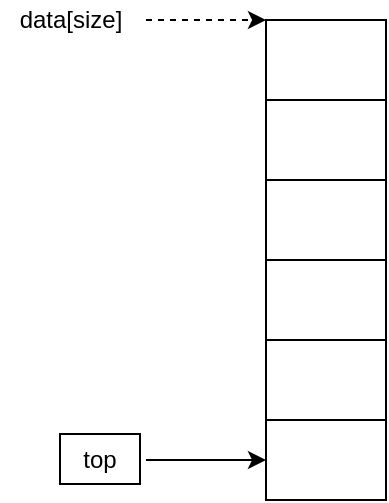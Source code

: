 <mxfile version="14.5.1" type="device" pages="2"><diagram id="Gd_ocVX1H2c2LT8qHoc_" name="顺序栈"><mxGraphModel dx="1422" dy="822" grid="1" gridSize="10" guides="1" tooltips="1" connect="1" arrows="1" fold="1" page="1" pageScale="1" pageWidth="827" pageHeight="1169" math="0" shadow="0"><root><mxCell id="0"/><mxCell id="1" parent="0"/><mxCell id="reevtKjvZKbgUkVQHlrc-2" value="" style="shape=table;html=1;whiteSpace=wrap;startSize=0;container=1;collapsible=0;childLayout=tableLayout;" vertex="1" parent="1"><mxGeometry x="320" y="150" width="60" height="240" as="geometry"/></mxCell><mxCell id="reevtKjvZKbgUkVQHlrc-3" value="" style="shape=partialRectangle;html=1;whiteSpace=wrap;collapsible=0;dropTarget=0;pointerEvents=0;fillColor=none;top=0;left=0;bottom=0;right=0;points=[[0,0.5],[1,0.5]];portConstraint=eastwest;" vertex="1" parent="reevtKjvZKbgUkVQHlrc-2"><mxGeometry width="60" height="40" as="geometry"/></mxCell><mxCell id="reevtKjvZKbgUkVQHlrc-4" value="" style="shape=partialRectangle;html=1;whiteSpace=wrap;connectable=0;overflow=hidden;fillColor=none;top=0;left=0;bottom=0;right=0;" vertex="1" parent="reevtKjvZKbgUkVQHlrc-3"><mxGeometry width="60" height="40" as="geometry"/></mxCell><mxCell id="reevtKjvZKbgUkVQHlrc-5" value="" style="shape=partialRectangle;html=1;whiteSpace=wrap;collapsible=0;dropTarget=0;pointerEvents=0;fillColor=none;top=0;left=0;bottom=0;right=0;points=[[0,0.5],[1,0.5]];portConstraint=eastwest;" vertex="1" parent="reevtKjvZKbgUkVQHlrc-2"><mxGeometry y="40" width="60" height="40" as="geometry"/></mxCell><mxCell id="reevtKjvZKbgUkVQHlrc-6" value="" style="shape=partialRectangle;html=1;whiteSpace=wrap;connectable=0;overflow=hidden;fillColor=none;top=0;left=0;bottom=0;right=0;" vertex="1" parent="reevtKjvZKbgUkVQHlrc-5"><mxGeometry width="60" height="40" as="geometry"/></mxCell><mxCell id="reevtKjvZKbgUkVQHlrc-7" value="" style="shape=partialRectangle;html=1;whiteSpace=wrap;collapsible=0;dropTarget=0;pointerEvents=0;fillColor=none;top=0;left=0;bottom=0;right=0;points=[[0,0.5],[1,0.5]];portConstraint=eastwest;" vertex="1" parent="reevtKjvZKbgUkVQHlrc-2"><mxGeometry y="80" width="60" height="40" as="geometry"/></mxCell><mxCell id="reevtKjvZKbgUkVQHlrc-8" value="" style="shape=partialRectangle;html=1;whiteSpace=wrap;connectable=0;overflow=hidden;fillColor=none;top=0;left=0;bottom=0;right=0;" vertex="1" parent="reevtKjvZKbgUkVQHlrc-7"><mxGeometry width="60" height="40" as="geometry"/></mxCell><mxCell id="reevtKjvZKbgUkVQHlrc-9" value="" style="shape=partialRectangle;html=1;whiteSpace=wrap;collapsible=0;dropTarget=0;pointerEvents=0;fillColor=none;top=0;left=0;bottom=0;right=0;points=[[0,0.5],[1,0.5]];portConstraint=eastwest;" vertex="1" parent="reevtKjvZKbgUkVQHlrc-2"><mxGeometry y="120" width="60" height="40" as="geometry"/></mxCell><mxCell id="reevtKjvZKbgUkVQHlrc-10" value="" style="shape=partialRectangle;html=1;whiteSpace=wrap;connectable=0;overflow=hidden;fillColor=none;top=0;left=0;bottom=0;right=0;" vertex="1" parent="reevtKjvZKbgUkVQHlrc-9"><mxGeometry width="60" height="40" as="geometry"/></mxCell><mxCell id="reevtKjvZKbgUkVQHlrc-11" value="" style="shape=partialRectangle;html=1;whiteSpace=wrap;collapsible=0;dropTarget=0;pointerEvents=0;fillColor=none;top=0;left=0;bottom=0;right=0;points=[[0,0.5],[1,0.5]];portConstraint=eastwest;" vertex="1" parent="reevtKjvZKbgUkVQHlrc-2"><mxGeometry y="160" width="60" height="40" as="geometry"/></mxCell><mxCell id="reevtKjvZKbgUkVQHlrc-12" value="" style="shape=partialRectangle;html=1;whiteSpace=wrap;connectable=0;overflow=hidden;fillColor=none;top=0;left=0;bottom=0;right=0;" vertex="1" parent="reevtKjvZKbgUkVQHlrc-11"><mxGeometry width="60" height="40" as="geometry"/></mxCell><mxCell id="reevtKjvZKbgUkVQHlrc-13" value="" style="shape=partialRectangle;html=1;whiteSpace=wrap;collapsible=0;dropTarget=0;pointerEvents=0;fillColor=none;top=0;left=0;bottom=0;right=0;points=[[0,0.5],[1,0.5]];portConstraint=eastwest;" vertex="1" parent="reevtKjvZKbgUkVQHlrc-2"><mxGeometry y="200" width="60" height="40" as="geometry"/></mxCell><mxCell id="reevtKjvZKbgUkVQHlrc-14" value="" style="shape=partialRectangle;html=1;whiteSpace=wrap;connectable=0;overflow=hidden;fillColor=none;top=0;left=0;bottom=0;right=0;" vertex="1" parent="reevtKjvZKbgUkVQHlrc-13"><mxGeometry width="60" height="40" as="geometry"/></mxCell><mxCell id="reevtKjvZKbgUkVQHlrc-15" value="" style="endArrow=classic;html=1;" edge="1" parent="1"><mxGeometry width="50" height="50" relative="1" as="geometry"><mxPoint x="260" y="370" as="sourcePoint"/><mxPoint x="320" y="370" as="targetPoint"/></mxGeometry></mxCell><mxCell id="reevtKjvZKbgUkVQHlrc-16" value="top" style="rounded=0;whiteSpace=wrap;html=1;" vertex="1" parent="1"><mxGeometry x="217" y="357" width="40" height="25" as="geometry"/></mxCell><mxCell id="reevtKjvZKbgUkVQHlrc-17" value="data[size]" style="text;html=1;resizable=0;autosize=1;align=center;verticalAlign=middle;points=[];fillColor=none;strokeColor=none;rounded=0;" vertex="1" parent="1"><mxGeometry x="187" y="140" width="70" height="20" as="geometry"/></mxCell><mxCell id="reevtKjvZKbgUkVQHlrc-18" value="" style="endArrow=classic;html=1;dashed=1;" edge="1" parent="1"><mxGeometry width="50" height="50" relative="1" as="geometry"><mxPoint x="260" y="150" as="sourcePoint"/><mxPoint x="320" y="150" as="targetPoint"/></mxGeometry></mxCell></root></mxGraphModel></diagram><diagram id="n_lirZeUcLpS-wpbwVKS" name="链栈"><mxGraphModel dx="1422" dy="822" grid="1" gridSize="10" guides="1" tooltips="1" connect="1" arrows="1" fold="1" page="1" pageScale="1" pageWidth="827" pageHeight="1169" math="0" shadow="0"><root><mxCell id="aksADVszV8m_pggX6S7X-0"/><mxCell id="aksADVszV8m_pggX6S7X-1" parent="aksADVszV8m_pggX6S7X-0"/><mxCell id="aksADVszV8m_pggX6S7X-3" value="" style="shape=table;html=1;whiteSpace=wrap;startSize=0;container=1;collapsible=0;childLayout=tableLayout;" vertex="1" parent="aksADVszV8m_pggX6S7X-1"><mxGeometry x="280" y="220" width="120" height="40" as="geometry"/></mxCell><mxCell id="aksADVszV8m_pggX6S7X-4" value="" style="shape=partialRectangle;html=1;whiteSpace=wrap;collapsible=0;dropTarget=0;pointerEvents=0;fillColor=none;top=0;left=0;bottom=0;right=0;points=[[0,0.5],[1,0.5]];portConstraint=eastwest;" vertex="1" parent="aksADVszV8m_pggX6S7X-3"><mxGeometry width="120" height="40" as="geometry"/></mxCell><mxCell id="aksADVszV8m_pggX6S7X-5" value="data" style="shape=partialRectangle;html=1;whiteSpace=wrap;connectable=0;overflow=hidden;fillColor=none;top=0;left=0;bottom=0;right=0;" vertex="1" parent="aksADVszV8m_pggX6S7X-4"><mxGeometry width="60" height="40" as="geometry"/></mxCell><mxCell id="aksADVszV8m_pggX6S7X-6" value="next" style="shape=partialRectangle;html=1;whiteSpace=wrap;connectable=0;overflow=hidden;fillColor=none;top=0;left=0;bottom=0;right=0;" vertex="1" parent="aksADVszV8m_pggX6S7X-4"><mxGeometry x="60" width="60" height="40" as="geometry"/></mxCell><mxCell id="aksADVszV8m_pggX6S7X-7" value="" style="shape=table;html=1;whiteSpace=wrap;startSize=0;container=1;collapsible=0;childLayout=tableLayout;" vertex="1" parent="aksADVszV8m_pggX6S7X-1"><mxGeometry x="280" y="70" width="120" height="40" as="geometry"/></mxCell><mxCell id="aksADVszV8m_pggX6S7X-8" value="" style="shape=partialRectangle;html=1;whiteSpace=wrap;collapsible=0;dropTarget=0;pointerEvents=0;fillColor=none;top=0;left=0;bottom=0;right=0;points=[[0,0.5],[1,0.5]];portConstraint=eastwest;" vertex="1" parent="aksADVszV8m_pggX6S7X-7"><mxGeometry width="120" height="40" as="geometry"/></mxCell><mxCell id="aksADVszV8m_pggX6S7X-9" value="size" style="shape=partialRectangle;html=1;whiteSpace=wrap;connectable=0;overflow=hidden;fillColor=none;top=0;left=0;bottom=0;right=0;" vertex="1" parent="aksADVszV8m_pggX6S7X-8"><mxGeometry width="60" height="40" as="geometry"/></mxCell><mxCell id="aksADVszV8m_pggX6S7X-10" value="top" style="shape=partialRectangle;html=1;whiteSpace=wrap;connectable=0;overflow=hidden;fillColor=none;top=0;left=0;bottom=0;right=0;" vertex="1" parent="aksADVszV8m_pggX6S7X-8"><mxGeometry x="60" width="60" height="40" as="geometry"/></mxCell><mxCell id="aksADVszV8m_pggX6S7X-15" style="edgeStyle=orthogonalEdgeStyle;rounded=0;orthogonalLoop=1;jettySize=auto;html=1;exitX=1;exitY=0.5;exitDx=0;exitDy=0;entryX=0;entryY=0.5;entryDx=0;entryDy=0;dashed=1;" edge="1" parent="aksADVszV8m_pggX6S7X-1" source="aksADVszV8m_pggX6S7X-8" target="aksADVszV8m_pggX6S7X-4"><mxGeometry relative="1" as="geometry"/></mxCell><mxCell id="aksADVszV8m_pggX6S7X-35" value="&lt;font style=&quot;font-size: 24px&quot;&gt;X&lt;/font&gt;" style="edgeLabel;html=1;align=center;verticalAlign=middle;resizable=0;points=[];fontColor=#FF0000;" vertex="1" connectable="0" parent="aksADVszV8m_pggX6S7X-15"><mxGeometry x="-0.206" y="1" relative="1" as="geometry"><mxPoint as="offset"/></mxGeometry></mxCell><mxCell id="aksADVszV8m_pggX6S7X-16" value="" style="shape=table;html=1;whiteSpace=wrap;startSize=0;container=1;collapsible=0;childLayout=tableLayout;" vertex="1" parent="aksADVszV8m_pggX6S7X-1"><mxGeometry x="280" y="300" width="120" height="40" as="geometry"/></mxCell><mxCell id="aksADVszV8m_pggX6S7X-17" value="" style="shape=partialRectangle;html=1;whiteSpace=wrap;collapsible=0;dropTarget=0;pointerEvents=0;fillColor=none;top=0;left=0;bottom=0;right=0;points=[[0,0.5],[1,0.5]];portConstraint=eastwest;" vertex="1" parent="aksADVszV8m_pggX6S7X-16"><mxGeometry width="120" height="40" as="geometry"/></mxCell><mxCell id="aksADVszV8m_pggX6S7X-18" value="data" style="shape=partialRectangle;html=1;whiteSpace=wrap;connectable=0;overflow=hidden;fillColor=none;top=0;left=0;bottom=0;right=0;" vertex="1" parent="aksADVszV8m_pggX6S7X-17"><mxGeometry width="60" height="40" as="geometry"/></mxCell><mxCell id="aksADVszV8m_pggX6S7X-19" value="next" style="shape=partialRectangle;html=1;whiteSpace=wrap;connectable=0;overflow=hidden;fillColor=none;top=0;left=0;bottom=0;right=0;" vertex="1" parent="aksADVszV8m_pggX6S7X-17"><mxGeometry x="60" width="60" height="40" as="geometry"/></mxCell><mxCell id="aksADVszV8m_pggX6S7X-20" style="edgeStyle=orthogonalEdgeStyle;rounded=0;orthogonalLoop=1;jettySize=auto;html=1;exitX=1;exitY=0.5;exitDx=0;exitDy=0;entryX=0;entryY=0.5;entryDx=0;entryDy=0;dashed=1;" edge="1" parent="aksADVszV8m_pggX6S7X-1" source="aksADVszV8m_pggX6S7X-4" target="aksADVszV8m_pggX6S7X-17"><mxGeometry relative="1" as="geometry"/></mxCell><mxCell id="aksADVszV8m_pggX6S7X-25" value="" style="shape=table;html=1;whiteSpace=wrap;startSize=0;container=1;collapsible=0;childLayout=tableLayout;" vertex="1" parent="aksADVszV8m_pggX6S7X-1"><mxGeometry x="280" y="380" width="60" height="40" as="geometry"/></mxCell><mxCell id="aksADVszV8m_pggX6S7X-26" value="" style="shape=partialRectangle;html=1;whiteSpace=wrap;collapsible=0;dropTarget=0;pointerEvents=0;fillColor=none;top=0;left=0;bottom=0;right=0;points=[[0,0.5],[1,0.5]];portConstraint=eastwest;" vertex="1" parent="aksADVszV8m_pggX6S7X-25"><mxGeometry width="60" height="40" as="geometry"/></mxCell><mxCell id="aksADVszV8m_pggX6S7X-27" value="NULL" style="shape=partialRectangle;html=1;whiteSpace=wrap;connectable=0;overflow=hidden;fillColor=none;top=0;left=0;bottom=0;right=0;" vertex="1" parent="aksADVszV8m_pggX6S7X-26"><mxGeometry width="60" height="40" as="geometry"/></mxCell><mxCell id="aksADVszV8m_pggX6S7X-28" style="edgeStyle=orthogonalEdgeStyle;rounded=0;orthogonalLoop=1;jettySize=auto;html=1;exitX=1;exitY=0.5;exitDx=0;exitDy=0;entryX=0;entryY=0.5;entryDx=0;entryDy=0;dashed=1;" edge="1" parent="aksADVszV8m_pggX6S7X-1" source="aksADVszV8m_pggX6S7X-17" target="aksADVszV8m_pggX6S7X-25"><mxGeometry relative="1" as="geometry"/></mxCell><mxCell id="aksADVszV8m_pggX6S7X-29" value="" style="shape=table;html=1;whiteSpace=wrap;startSize=0;container=1;collapsible=0;childLayout=tableLayout;strokeColor=#FF0000;fontColor=#FF0000;" vertex="1" parent="aksADVszV8m_pggX6S7X-1"><mxGeometry x="530" y="140" width="120" height="40" as="geometry"/></mxCell><mxCell id="aksADVszV8m_pggX6S7X-30" value="" style="shape=partialRectangle;html=1;whiteSpace=wrap;collapsible=0;dropTarget=0;pointerEvents=0;fillColor=none;top=0;left=0;bottom=0;right=0;points=[[0,0.5],[1,0.5]];portConstraint=eastwest;" vertex="1" parent="aksADVszV8m_pggX6S7X-29"><mxGeometry width="120" height="40" as="geometry"/></mxCell><mxCell id="aksADVszV8m_pggX6S7X-31" value="data" style="shape=partialRectangle;html=1;whiteSpace=wrap;connectable=0;overflow=hidden;fillColor=none;top=0;left=0;bottom=0;right=0;" vertex="1" parent="aksADVszV8m_pggX6S7X-30"><mxGeometry width="60" height="40" as="geometry"/></mxCell><mxCell id="aksADVszV8m_pggX6S7X-32" value="next" style="shape=partialRectangle;html=1;whiteSpace=wrap;connectable=0;overflow=hidden;fillColor=none;top=0;left=0;bottom=0;right=0;" vertex="1" parent="aksADVszV8m_pggX6S7X-30"><mxGeometry x="60" width="60" height="40" as="geometry"/></mxCell><mxCell id="aksADVszV8m_pggX6S7X-33" style="edgeStyle=orthogonalEdgeStyle;rounded=0;orthogonalLoop=1;jettySize=auto;html=1;exitX=1;exitY=0.5;exitDx=0;exitDy=0;dashed=1;entryX=0.208;entryY=-0.025;entryDx=0;entryDy=0;entryPerimeter=0;strokeColor=#FF0000;" edge="1" parent="aksADVszV8m_pggX6S7X-1" source="aksADVszV8m_pggX6S7X-8" target="aksADVszV8m_pggX6S7X-30"><mxGeometry relative="1" as="geometry"/></mxCell><mxCell id="aksADVszV8m_pggX6S7X-34" style="edgeStyle=orthogonalEdgeStyle;rounded=0;orthogonalLoop=1;jettySize=auto;html=1;exitX=1;exitY=0.5;exitDx=0;exitDy=0;entryX=0.217;entryY=0;entryDx=0;entryDy=0;entryPerimeter=0;dashed=1;strokeColor=#FF0000;" edge="1" parent="aksADVszV8m_pggX6S7X-1" source="aksADVszV8m_pggX6S7X-30" target="aksADVszV8m_pggX6S7X-4"><mxGeometry relative="1" as="geometry"/></mxCell><mxCell id="aksADVszV8m_pggX6S7X-37" value="head" style="text;html=1;resizable=0;autosize=1;align=center;verticalAlign=middle;points=[];fillColor=none;strokeColor=none;rounded=0;" vertex="1" parent="aksADVszV8m_pggX6S7X-1"><mxGeometry x="230" y="80" width="40" height="20" as="geometry"/></mxCell></root></mxGraphModel></diagram></mxfile>